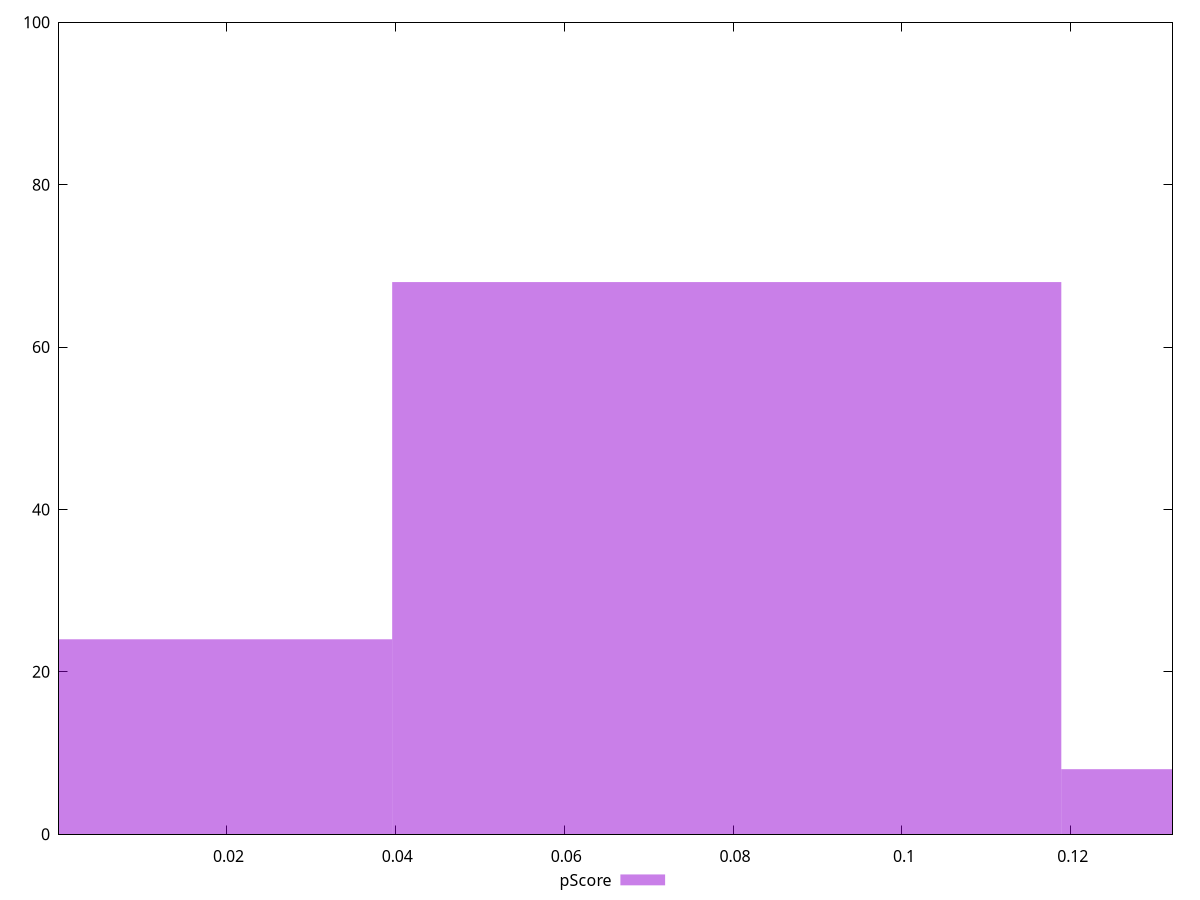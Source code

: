 reset

$pScore <<EOF
0.07925006351442938 68
0.15850012702885877 8
0 24
EOF

set key outside below
set boxwidth 0.07925006351442938
set xrange [0.00016564792414208718:0.13204463194839522]
set yrange [0:100]
set trange [0:100]
set style fill transparent solid 0.5 noborder
set terminal svg size 640, 490 enhanced background rgb 'white'
set output "reprap/max-potential-fid/samples/pages+cached+noexternal+nomedia+nocss+nojs/pScore/histogram.svg"

plot $pScore title "pScore" with boxes

reset
